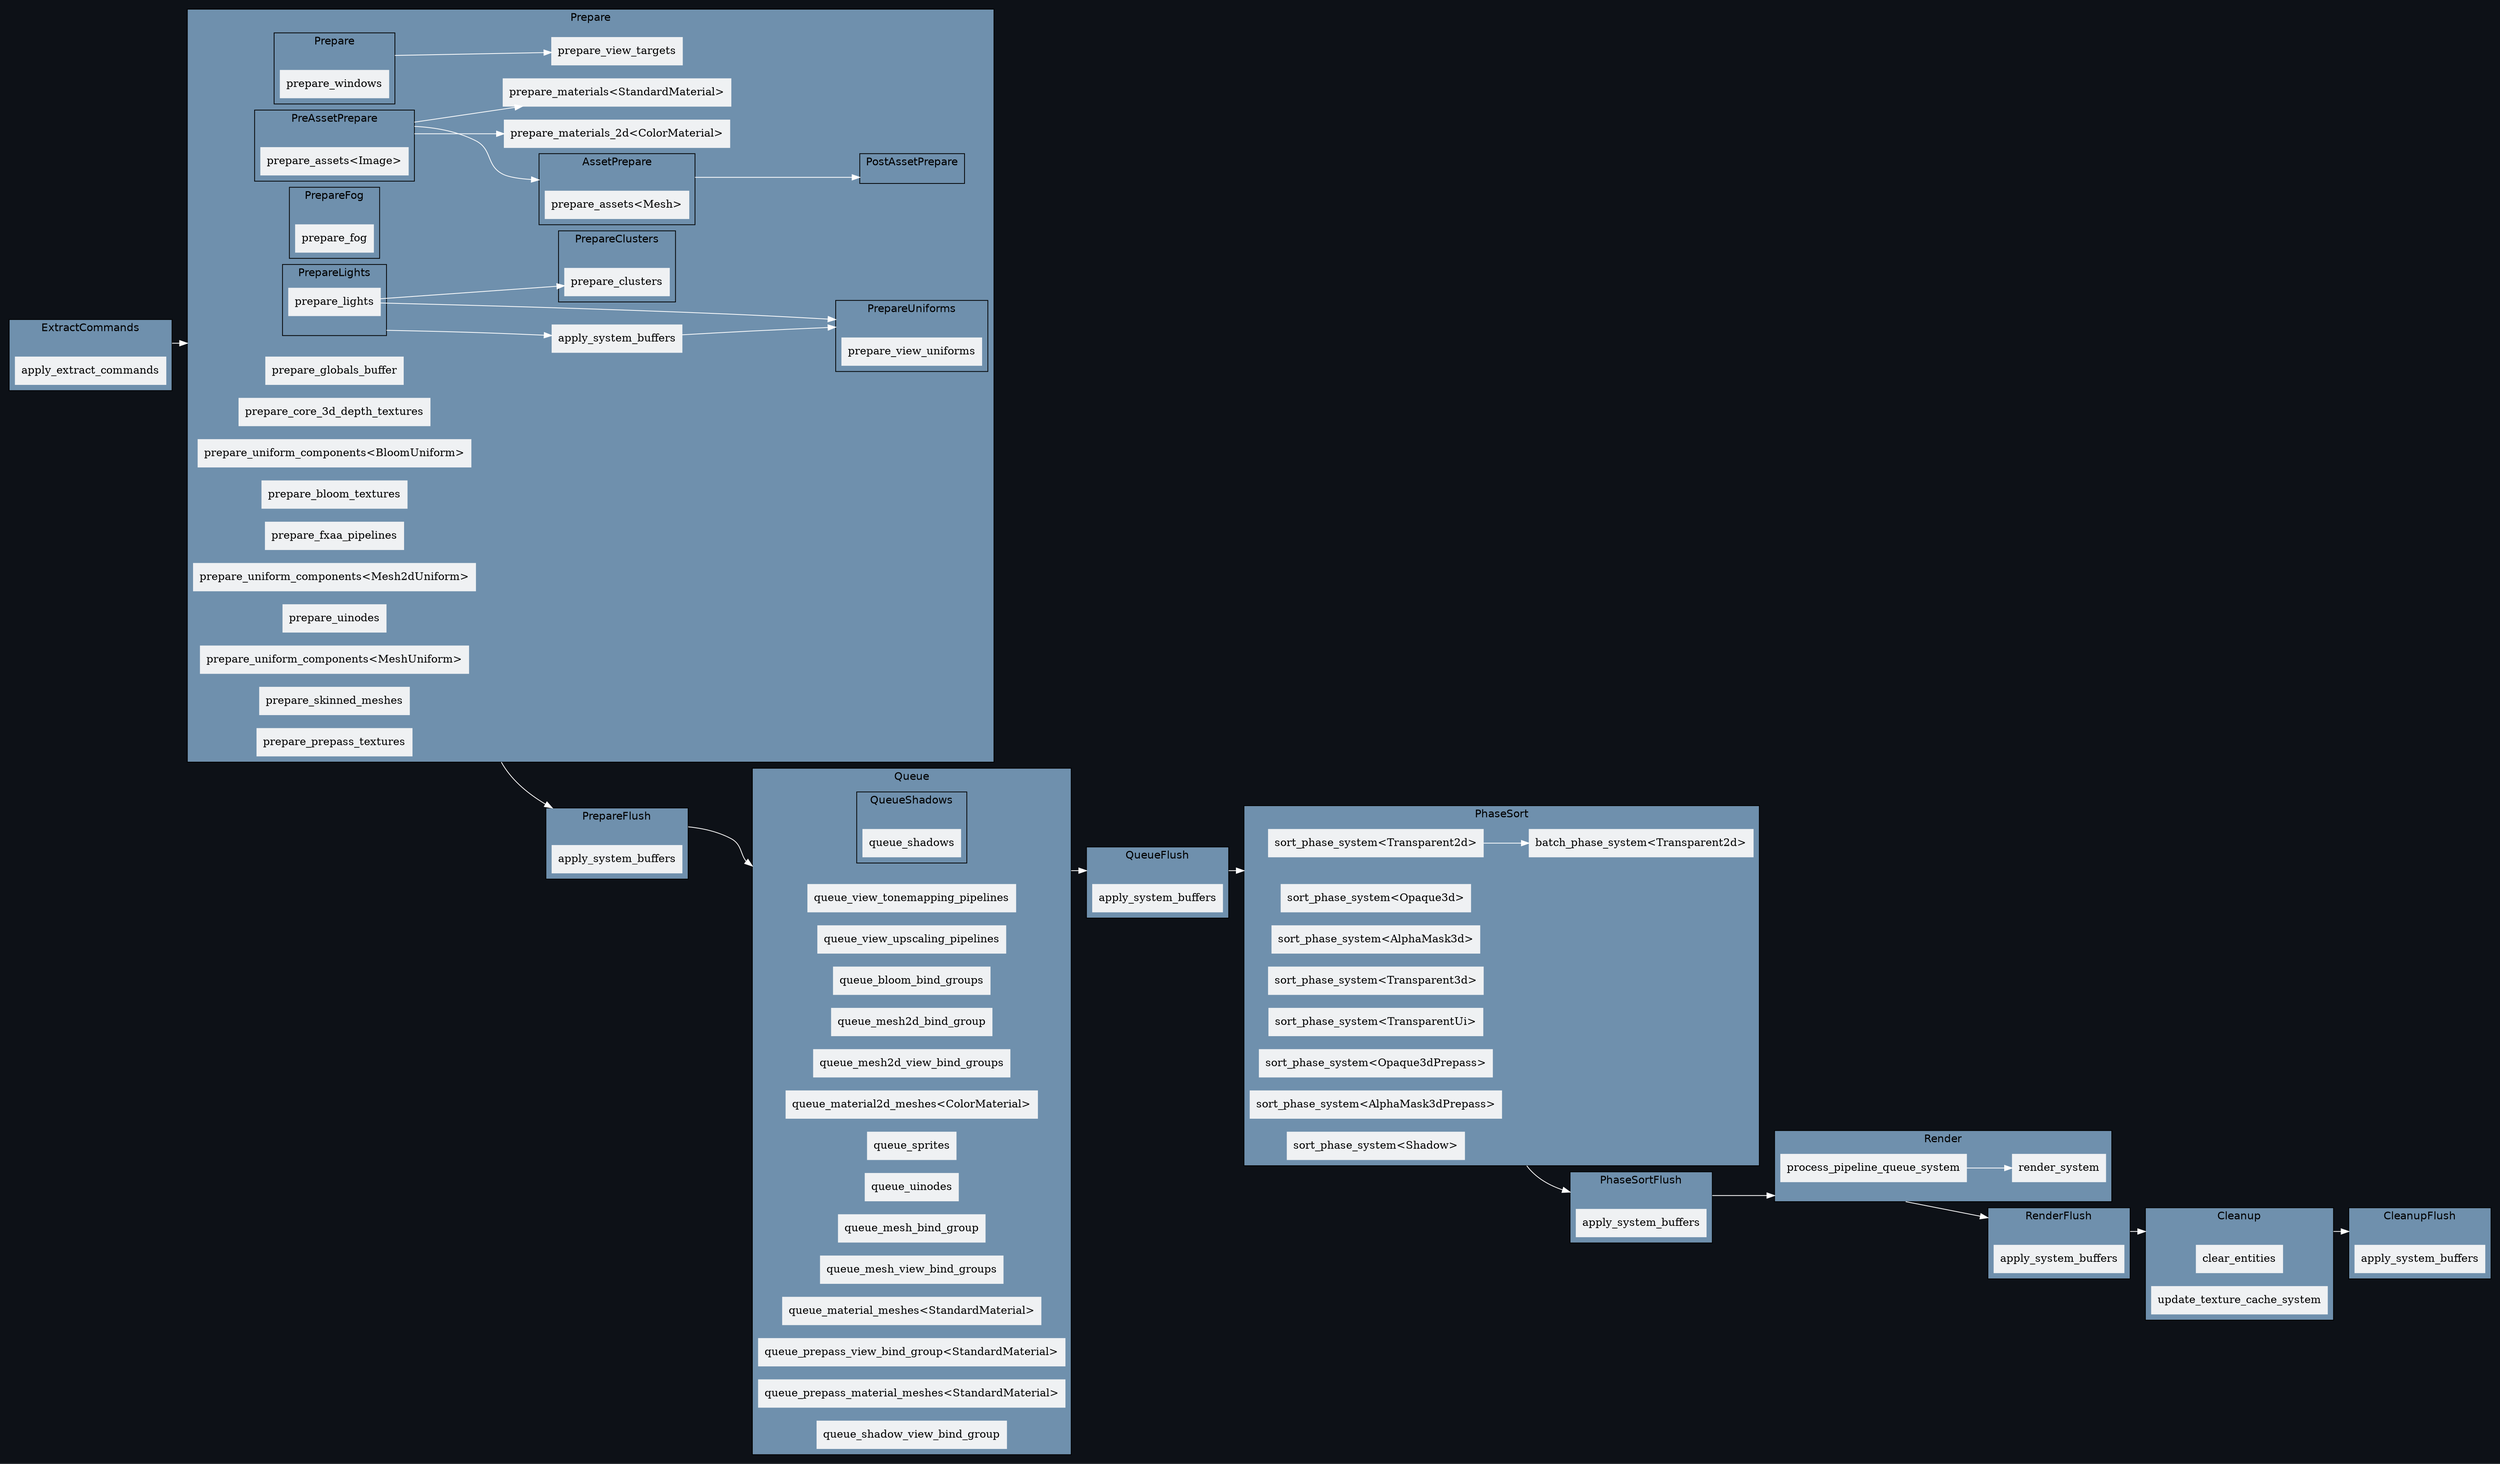 digraph "schedule" {
	"compound"="true";
	"splines"="spline";
	"rankdir"="LR";
	"bgcolor"="#0d1117";
	"fontname"="Helvetica";
	node ["shape"="box", "style"="filled", "fillcolor"="#eff1f3", "color"="#eff1f3"];
	edge ["color"="white"];
	subgraph "clusternode_Set(1)" {
		"label"="PrepareFlush";
		"bgcolor"="#6f90ad";
		"set_marker_node_Set(1)" ["style"="invis", "label"="", "height"="0", "shape"="point"]
		"node_System(0)" ["label"="apply_system_buffers"]
	}
	
	subgraph "clusternode_Set(2)" {
		"label"="QueueFlush";
		"bgcolor"="#6f90ad";
		"set_marker_node_Set(2)" ["style"="invis", "label"="", "height"="0", "shape"="point"]
		"node_System(1)" ["label"="apply_system_buffers"]
	}
	
	subgraph "clusternode_Set(3)" {
		"label"="PhaseSortFlush";
		"bgcolor"="#6f90ad";
		"set_marker_node_Set(3)" ["style"="invis", "label"="", "height"="0", "shape"="point"]
		"node_System(2)" ["label"="apply_system_buffers"]
	}
	
	subgraph "clusternode_Set(4)" {
		"label"="RenderFlush";
		"bgcolor"="#6f90ad";
		"set_marker_node_Set(4)" ["style"="invis", "label"="", "height"="0", "shape"="point"]
		"node_System(3)" ["label"="apply_system_buffers"]
	}
	
	subgraph "clusternode_Set(5)" {
		"label"="CleanupFlush";
		"bgcolor"="#6f90ad";
		"set_marker_node_Set(5)" ["style"="invis", "label"="", "height"="0", "shape"="point"]
		"node_System(4)" ["label"="apply_system_buffers"]
	}
	
	subgraph "clusternode_Set(6)" {
		"label"="ExtractCommands";
		"bgcolor"="#6f90ad";
		"set_marker_node_Set(6)" ["style"="invis", "label"="", "height"="0", "shape"="point"]
		"node_System(5)" ["label"="apply_extract_commands"]
	}
	
	subgraph "clusternode_Set(7)" {
		"label"="Prepare";
		"bgcolor"="#6f90ad";
		"set_marker_node_Set(7)" ["style"="invis", "label"="", "height"="0", "shape"="point"]
		subgraph "clusternode_Set(16)" {
			"label"="Prepare";
			"bgcolor"="#6f90ad";
			"set_marker_node_Set(16)" ["style"="invis", "label"="", "height"="0", "shape"="point"]
			"node_System(9)" ["label"="prepare_windows"]
		}
		
		subgraph "clusternode_Set(18)" {
			"label"="PrepareUniforms";
			"bgcolor"="#6f90ad";
			"set_marker_node_Set(18)" ["style"="invis", "label"="", "height"="0", "shape"="point"]
			"node_System(10)" ["label"="prepare_view_uniforms"]
		}
		
		subgraph "clusternode_Set(21)" {
			"label"="PreAssetPrepare";
			"bgcolor"="#6f90ad";
			"set_marker_node_Set(21)" ["style"="invis", "label"="", "height"="0", "shape"="point"]
			"node_System(14)" ["label"="prepare_assets<Image>"]
		}
		
		subgraph "clusternode_Set(22)" {
			"label"="AssetPrepare";
			"bgcolor"="#6f90ad";
			"set_marker_node_Set(22)" ["style"="invis", "label"="", "height"="0", "shape"="point"]
			"node_System(12)" ["label"="prepare_assets<Mesh>"]
		}
		
		subgraph "clusternode_Set(23)" {
			"label"="PostAssetPrepare";
			"bgcolor"="#6f90ad";
			"set_marker_node_Set(23)" ["style"="invis", "label"="", "height"="0", "shape"="point"]
		}
		
		subgraph "clusternode_Set(61)" {
			"label"="PrepareFog";
			"bgcolor"="#6f90ad";
			"set_marker_node_Set(61)" ["style"="invis", "label"="", "height"="0", "shape"="point"]
			"node_System(48)" ["label"="prepare_fog"]
		}
		
		subgraph "clusternode_Set(62)" {
			"label"="PrepareLights";
			"bgcolor"="#6f90ad";
			"set_marker_node_Set(62)" ["style"="invis", "label"="", "height"="0", "shape"="point"]
			"node_System(49)" ["label"="prepare_lights"]
		}
		
		subgraph "clusternode_Set(63)" {
			"label"="PrepareClusters";
			"bgcolor"="#6f90ad";
			"set_marker_node_Set(63)" ["style"="invis", "label"="", "height"="0", "shape"="point"]
			"node_System(51)" ["label"="prepare_clusters"]
		}
		
		"node_System(11)" ["label"="prepare_view_targets"]
		"node_System(13)" ["label"="prepare_globals_buffer"]
		"node_System(18)" ["label"="prepare_core_3d_depth_textures"]
		"node_System(24)" ["label"="prepare_uniform_components<BloomUniform>"]
		"node_System(25)" ["label"="prepare_bloom_textures"]
		"node_System(27)" ["label"="prepare_fxaa_pipelines"]
		"node_System(28)" ["label"="prepare_uniform_components<Mesh2dUniform>"]
		"node_System(31)" ["label"="prepare_materials_2d<ColorMaterial>"]
		"node_System(34)" ["label"="prepare_uinodes"]
		"node_System(37)" ["label"="prepare_uniform_components<MeshUniform>"]
		"node_System(38)" ["label"="prepare_skinned_meshes"]
		"node_System(41)" ["label"="prepare_materials<StandardMaterial>"]
		"node_System(43)" ["label"="prepare_prepass_textures"]
		"node_System(50)" ["label"="apply_system_buffers"]
	}
	
	subgraph "clusternode_Set(8)" {
		"label"="Queue";
		"bgcolor"="#6f90ad";
		"set_marker_node_Set(8)" ["style"="invis", "label"="", "height"="0", "shape"="point"]
		subgraph "clusternode_Set(64)" {
			"label"="QueueShadows";
			"bgcolor"="#6f90ad";
			"set_marker_node_Set(64)" ["style"="invis", "label"="", "height"="0", "shape"="point"]
			"node_System(52)" ["label"="queue_shadows"]
		}
		
		"node_System(22)" ["label"="queue_view_tonemapping_pipelines"]
		"node_System(23)" ["label"="queue_view_upscaling_pipelines"]
		"node_System(26)" ["label"="queue_bloom_bind_groups"]
		"node_System(29)" ["label"="queue_mesh2d_bind_group"]
		"node_System(30)" ["label"="queue_mesh2d_view_bind_groups"]
		"node_System(32)" ["label"="queue_material2d_meshes<ColorMaterial>"]
		"node_System(33)" ["label"="queue_sprites"]
		"node_System(35)" ["label"="queue_uinodes"]
		"node_System(39)" ["label"="queue_mesh_bind_group"]
		"node_System(40)" ["label"="queue_mesh_view_bind_groups"]
		"node_System(42)" ["label"="queue_material_meshes<StandardMaterial>"]
		"node_System(44)" ["label"="queue_prepass_view_bind_group<StandardMaterial>"]
		"node_System(45)" ["label"="queue_prepass_material_meshes<StandardMaterial>"]
		"node_System(53)" ["label"="queue_shadow_view_bind_group"]
	}
	
	subgraph "clusternode_Set(9)" {
		"label"="PhaseSort";
		"bgcolor"="#6f90ad";
		"set_marker_node_Set(9)" ["style"="invis", "label"="", "height"="0", "shape"="point"]
		"node_System(16)" ["label"="sort_phase_system<Transparent2d>"]
		"node_System(17)" ["label"="batch_phase_system<Transparent2d>"]
		"node_System(19)" ["label"="sort_phase_system<Opaque3d>"]
		"node_System(20)" ["label"="sort_phase_system<AlphaMask3d>"]
		"node_System(21)" ["label"="sort_phase_system<Transparent3d>"]
		"node_System(36)" ["label"="sort_phase_system<TransparentUi>"]
		"node_System(46)" ["label"="sort_phase_system<Opaque3dPrepass>"]
		"node_System(47)" ["label"="sort_phase_system<AlphaMask3dPrepass>"]
		"node_System(54)" ["label"="sort_phase_system<Shadow>"]
	}
	
	subgraph "clusternode_Set(10)" {
		"label"="Render";
		"bgcolor"="#6f90ad";
		"set_marker_node_Set(10)" ["style"="invis", "label"="", "height"="0", "shape"="point"]
		"node_System(6)" ["label"="process_pipeline_queue_system"]
		"node_System(7)" ["label"="render_system"]
	}
	
	subgraph "clusternode_Set(11)" {
		"label"="Cleanup";
		"bgcolor"="#6f90ad";
		"set_marker_node_Set(11)" ["style"="invis", "label"="", "height"="0", "shape"="point"]
		"node_System(8)" ["label"="clear_entities"]
		"node_System(15)" ["label"="update_texture_cache_system"]
	}
	
	"set_marker_node_Set(6)" -> "set_marker_node_Set(7)" ["lhead"="clusternode_Set(7)", "ltail"="clusternode_Set(6)"]
	"set_marker_node_Set(7)" -> "set_marker_node_Set(1)" ["lhead"="clusternode_Set(1)", "ltail"="clusternode_Set(7)"]
	"set_marker_node_Set(1)" -> "set_marker_node_Set(8)" ["lhead"="clusternode_Set(8)", "ltail"="clusternode_Set(1)"]
	"set_marker_node_Set(8)" -> "set_marker_node_Set(2)" ["lhead"="clusternode_Set(2)", "ltail"="clusternode_Set(8)"]
	"set_marker_node_Set(2)" -> "set_marker_node_Set(9)" ["lhead"="clusternode_Set(9)", "ltail"="clusternode_Set(2)"]
	"set_marker_node_Set(9)" -> "set_marker_node_Set(3)" ["lhead"="clusternode_Set(3)", "ltail"="clusternode_Set(9)"]
	"set_marker_node_Set(3)" -> "set_marker_node_Set(10)" ["lhead"="clusternode_Set(10)", "ltail"="clusternode_Set(3)"]
	"set_marker_node_Set(10)" -> "set_marker_node_Set(4)" ["lhead"="clusternode_Set(4)", "ltail"="clusternode_Set(10)"]
	"set_marker_node_Set(4)" -> "set_marker_node_Set(11)" ["lhead"="clusternode_Set(11)", "ltail"="clusternode_Set(4)"]
	"set_marker_node_Set(11)" -> "set_marker_node_Set(5)" ["lhead"="clusternode_Set(5)", "ltail"="clusternode_Set(11)"]
	"node_System(6)" -> "node_System(7)" ["lhead"="", "ltail"=""]
	"set_marker_node_Set(16)" -> "node_System(11)" ["lhead"="", "ltail"="clusternode_Set(16)"]
	"set_marker_node_Set(21)" -> "set_marker_node_Set(22)" ["lhead"="clusternode_Set(22)", "ltail"="clusternode_Set(21)"]
	"set_marker_node_Set(22)" -> "set_marker_node_Set(23)" ["lhead"="clusternode_Set(23)", "ltail"="clusternode_Set(22)"]
	"node_System(16)" -> "node_System(17)" ["lhead"="", "ltail"=""]
	"set_marker_node_Set(21)" -> "node_System(31)" ["lhead"="", "ltail"="clusternode_Set(21)"]
	"set_marker_node_Set(21)" -> "node_System(41)" ["lhead"="", "ltail"="clusternode_Set(21)"]
	"node_System(49)" -> "set_marker_node_Set(18)" ["lhead"="clusternode_Set(18)", "ltail"=""]
	"set_marker_node_Set(62)" -> "node_System(50)" ["lhead"="", "ltail"="clusternode_Set(62)"]
	"node_System(50)" -> "set_marker_node_Set(18)" ["lhead"="clusternode_Set(18)", "ltail"=""]
	"node_System(49)" -> "node_System(51)" ["lhead"="", "ltail"=""]
}
